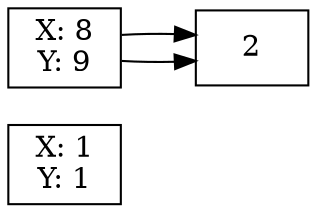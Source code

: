 digraph Tutorial {
graph [rankdir = LR ]
node [shape = box]
0 [label="X: 1
Y: 1"];
1 [label="X: 2
Y: 2"];
1 -> 2
1 [label="X: 6
Y: 4"];
1 -> 2
1 [label="X: 8
Y: 9"];
}
